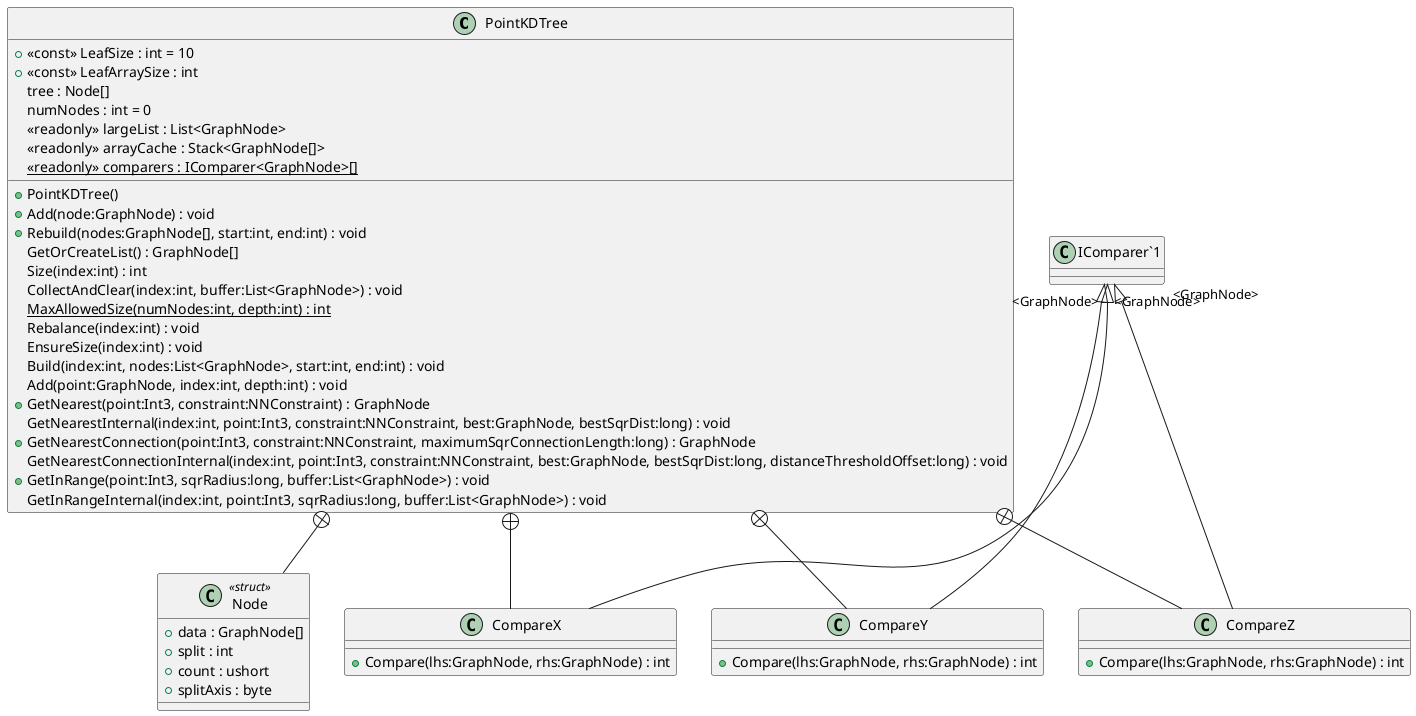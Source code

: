 @startuml
class PointKDTree {
    + <<const>> LeafSize : int = 10
    + <<const>> LeafArraySize : int
    tree : Node[]
    numNodes : int = 0
    <<readonly>> largeList : List<GraphNode>
    <<readonly>> arrayCache : Stack<GraphNode[]>
    {static} <<readonly>> comparers : IComparer<GraphNode>[]
    + PointKDTree()
    + Add(node:GraphNode) : void
    + Rebuild(nodes:GraphNode[], start:int, end:int) : void
    GetOrCreateList() : GraphNode[]
    Size(index:int) : int
    CollectAndClear(index:int, buffer:List<GraphNode>) : void
    {static} MaxAllowedSize(numNodes:int, depth:int) : int
    Rebalance(index:int) : void
    EnsureSize(index:int) : void
    Build(index:int, nodes:List<GraphNode>, start:int, end:int) : void
    Add(point:GraphNode, index:int, depth:int) : void
    + GetNearest(point:Int3, constraint:NNConstraint) : GraphNode
    GetNearestInternal(index:int, point:Int3, constraint:NNConstraint, best:GraphNode, bestSqrDist:long) : void
    + GetNearestConnection(point:Int3, constraint:NNConstraint, maximumSqrConnectionLength:long) : GraphNode
    GetNearestConnectionInternal(index:int, point:Int3, constraint:NNConstraint, best:GraphNode, bestSqrDist:long, distanceThresholdOffset:long) : void
    + GetInRange(point:Int3, sqrRadius:long, buffer:List<GraphNode>) : void
    GetInRangeInternal(index:int, point:Int3, sqrRadius:long, buffer:List<GraphNode>) : void
}
class Node <<struct>> {
    + data : GraphNode[]
    + split : int
    + count : ushort
    + splitAxis : byte
}
class CompareX {
    + Compare(lhs:GraphNode, rhs:GraphNode) : int
}
class CompareY {
    + Compare(lhs:GraphNode, rhs:GraphNode) : int
}
class CompareZ {
    + Compare(lhs:GraphNode, rhs:GraphNode) : int
}
PointKDTree +-- Node
PointKDTree +-- CompareX
"IComparer`1" "<GraphNode>" <|-- CompareX
PointKDTree +-- CompareY
"IComparer`1" "<GraphNode>" <|-- CompareY
PointKDTree +-- CompareZ
"IComparer`1" "<GraphNode>" <|-- CompareZ
@enduml
